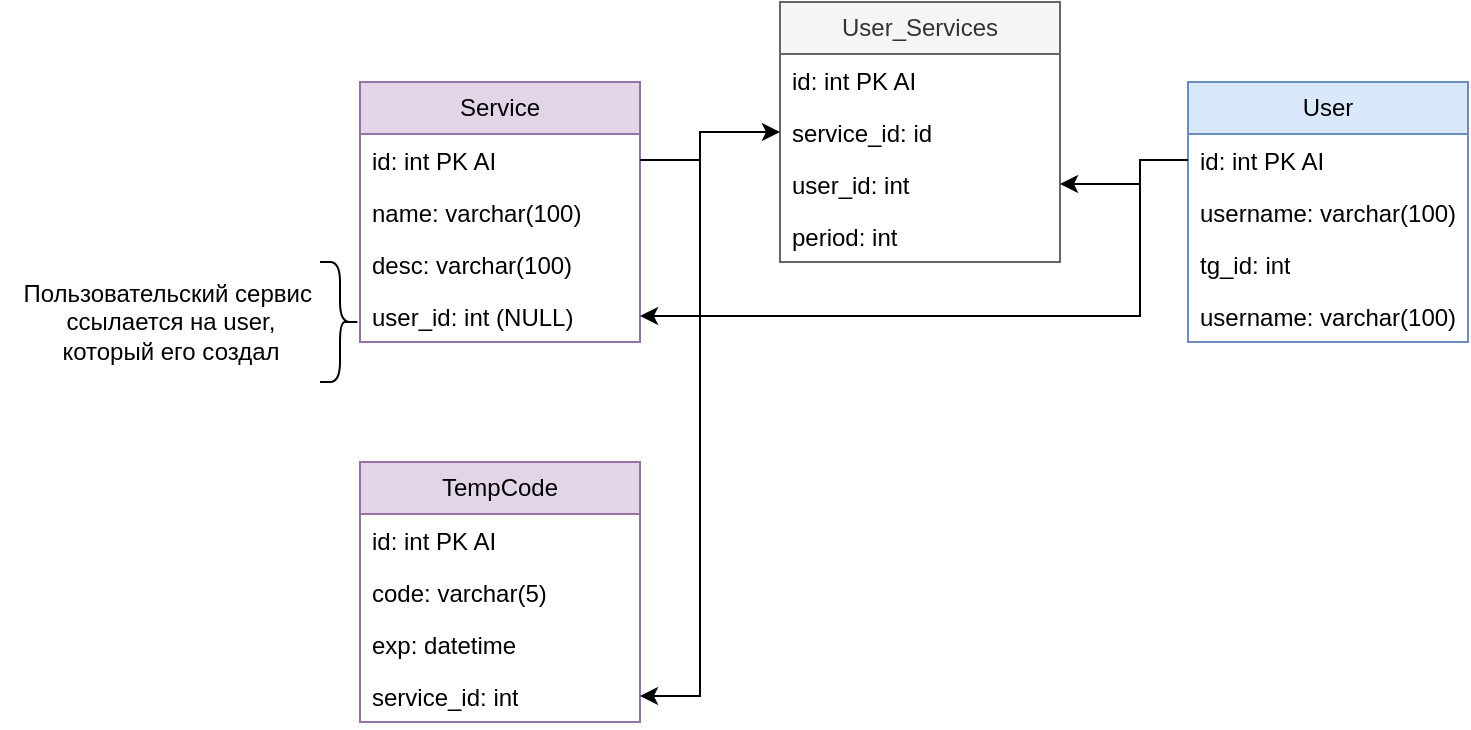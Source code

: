 <mxfile version="21.5.1" type="device">
  <diagram name="Страница 1" id="PNXU-fOgEUNji56self5">
    <mxGraphModel dx="1552" dy="486" grid="1" gridSize="10" guides="1" tooltips="1" connect="1" arrows="1" fold="1" page="1" pageScale="1" pageWidth="827" pageHeight="1169" math="0" shadow="0">
      <root>
        <mxCell id="0" />
        <mxCell id="1" parent="0" />
        <mxCell id="n_NUJyZ5mmnl74ECZZOq-1" value="Service" style="swimlane;fontStyle=0;childLayout=stackLayout;horizontal=1;startSize=26;fillColor=#e1d5e7;horizontalStack=0;resizeParent=1;resizeParentMax=0;resizeLast=0;collapsible=1;marginBottom=0;whiteSpace=wrap;html=1;strokeColor=#9673a6;" parent="1" vertex="1">
          <mxGeometry y="130" width="140" height="130" as="geometry" />
        </mxCell>
        <mxCell id="n_NUJyZ5mmnl74ECZZOq-2" value="id: int PK AI" style="text;strokeColor=none;fillColor=none;align=left;verticalAlign=top;spacingLeft=4;spacingRight=4;overflow=hidden;rotatable=0;points=[[0,0.5],[1,0.5]];portConstraint=eastwest;whiteSpace=wrap;html=1;" parent="n_NUJyZ5mmnl74ECZZOq-1" vertex="1">
          <mxGeometry y="26" width="140" height="26" as="geometry" />
        </mxCell>
        <mxCell id="n_NUJyZ5mmnl74ECZZOq-3" value="name: varchar(100)" style="text;strokeColor=none;fillColor=none;align=left;verticalAlign=top;spacingLeft=4;spacingRight=4;overflow=hidden;rotatable=0;points=[[0,0.5],[1,0.5]];portConstraint=eastwest;whiteSpace=wrap;html=1;" parent="n_NUJyZ5mmnl74ECZZOq-1" vertex="1">
          <mxGeometry y="52" width="140" height="26" as="geometry" />
        </mxCell>
        <mxCell id="n_NUJyZ5mmnl74ECZZOq-5" value="desc: varchar(100)" style="text;strokeColor=none;fillColor=none;align=left;verticalAlign=top;spacingLeft=4;spacingRight=4;overflow=hidden;rotatable=0;points=[[0,0.5],[1,0.5]];portConstraint=eastwest;whiteSpace=wrap;html=1;" parent="n_NUJyZ5mmnl74ECZZOq-1" vertex="1">
          <mxGeometry y="78" width="140" height="26" as="geometry" />
        </mxCell>
        <mxCell id="n_NUJyZ5mmnl74ECZZOq-6" value="user_id: int (NULL)" style="text;strokeColor=none;fillColor=none;align=left;verticalAlign=top;spacingLeft=4;spacingRight=4;overflow=hidden;rotatable=0;points=[[0,0.5],[1,0.5]];portConstraint=eastwest;whiteSpace=wrap;html=1;" parent="n_NUJyZ5mmnl74ECZZOq-1" vertex="1">
          <mxGeometry y="104" width="140" height="26" as="geometry" />
        </mxCell>
        <mxCell id="di73BtMwwukk9KnVjVAe-1" value="User" style="swimlane;fontStyle=0;childLayout=stackLayout;horizontal=1;startSize=26;fillColor=#dae8fc;horizontalStack=0;resizeParent=1;resizeParentMax=0;resizeLast=0;collapsible=1;marginBottom=0;whiteSpace=wrap;html=1;strokeColor=#6c8ebf;" vertex="1" parent="1">
          <mxGeometry x="414" y="130" width="140" height="130" as="geometry" />
        </mxCell>
        <mxCell id="di73BtMwwukk9KnVjVAe-2" value="id: int PK AI" style="text;strokeColor=none;fillColor=none;align=left;verticalAlign=top;spacingLeft=4;spacingRight=4;overflow=hidden;rotatable=0;points=[[0,0.5],[1,0.5]];portConstraint=eastwest;whiteSpace=wrap;html=1;" vertex="1" parent="di73BtMwwukk9KnVjVAe-1">
          <mxGeometry y="26" width="140" height="26" as="geometry" />
        </mxCell>
        <mxCell id="di73BtMwwukk9KnVjVAe-3" value="username: varchar(100)" style="text;strokeColor=none;fillColor=none;align=left;verticalAlign=top;spacingLeft=4;spacingRight=4;overflow=hidden;rotatable=0;points=[[0,0.5],[1,0.5]];portConstraint=eastwest;whiteSpace=wrap;html=1;" vertex="1" parent="di73BtMwwukk9KnVjVAe-1">
          <mxGeometry y="52" width="140" height="26" as="geometry" />
        </mxCell>
        <mxCell id="di73BtMwwukk9KnVjVAe-29" value="tg_id: int" style="text;strokeColor=none;fillColor=none;align=left;verticalAlign=top;spacingLeft=4;spacingRight=4;overflow=hidden;rotatable=0;points=[[0,0.5],[1,0.5]];portConstraint=eastwest;whiteSpace=wrap;html=1;" vertex="1" parent="di73BtMwwukk9KnVjVAe-1">
          <mxGeometry y="78" width="140" height="26" as="geometry" />
        </mxCell>
        <mxCell id="di73BtMwwukk9KnVjVAe-30" value="username: varchar(100)" style="text;strokeColor=none;fillColor=none;align=left;verticalAlign=top;spacingLeft=4;spacingRight=4;overflow=hidden;rotatable=0;points=[[0,0.5],[1,0.5]];portConstraint=eastwest;whiteSpace=wrap;html=1;" vertex="1" parent="di73BtMwwukk9KnVjVAe-1">
          <mxGeometry y="104" width="140" height="26" as="geometry" />
        </mxCell>
        <mxCell id="di73BtMwwukk9KnVjVAe-7" value="User_Services" style="swimlane;fontStyle=0;childLayout=stackLayout;horizontal=1;startSize=26;fillColor=#f5f5f5;horizontalStack=0;resizeParent=1;resizeParentMax=0;resizeLast=0;collapsible=1;marginBottom=0;whiteSpace=wrap;html=1;fontColor=#333333;strokeColor=#666666;" vertex="1" parent="1">
          <mxGeometry x="210" y="90" width="140" height="130" as="geometry" />
        </mxCell>
        <mxCell id="di73BtMwwukk9KnVjVAe-8" value="id: int PK AI" style="text;strokeColor=none;fillColor=none;align=left;verticalAlign=top;spacingLeft=4;spacingRight=4;overflow=hidden;rotatable=0;points=[[0,0.5],[1,0.5]];portConstraint=eastwest;whiteSpace=wrap;html=1;" vertex="1" parent="di73BtMwwukk9KnVjVAe-7">
          <mxGeometry y="26" width="140" height="26" as="geometry" />
        </mxCell>
        <mxCell id="di73BtMwwukk9KnVjVAe-9" value="service_id: id" style="text;strokeColor=none;fillColor=none;align=left;verticalAlign=top;spacingLeft=4;spacingRight=4;overflow=hidden;rotatable=0;points=[[0,0.5],[1,0.5]];portConstraint=eastwest;whiteSpace=wrap;html=1;" vertex="1" parent="di73BtMwwukk9KnVjVAe-7">
          <mxGeometry y="52" width="140" height="26" as="geometry" />
        </mxCell>
        <mxCell id="di73BtMwwukk9KnVjVAe-11" value="user_id: int" style="text;strokeColor=none;fillColor=none;align=left;verticalAlign=top;spacingLeft=4;spacingRight=4;overflow=hidden;rotatable=0;points=[[0,0.5],[1,0.5]];portConstraint=eastwest;whiteSpace=wrap;html=1;" vertex="1" parent="di73BtMwwukk9KnVjVAe-7">
          <mxGeometry y="78" width="140" height="26" as="geometry" />
        </mxCell>
        <mxCell id="di73BtMwwukk9KnVjVAe-33" value="period: int" style="text;strokeColor=none;fillColor=none;align=left;verticalAlign=top;spacingLeft=4;spacingRight=4;overflow=hidden;rotatable=0;points=[[0,0.5],[1,0.5]];portConstraint=eastwest;whiteSpace=wrap;html=1;" vertex="1" parent="di73BtMwwukk9KnVjVAe-7">
          <mxGeometry y="104" width="140" height="26" as="geometry" />
        </mxCell>
        <mxCell id="di73BtMwwukk9KnVjVAe-12" style="edgeStyle=orthogonalEdgeStyle;rounded=0;orthogonalLoop=1;jettySize=auto;html=1;exitX=0;exitY=0.5;exitDx=0;exitDy=0;entryX=1;entryY=0.5;entryDx=0;entryDy=0;" edge="1" parent="1" source="di73BtMwwukk9KnVjVAe-2" target="di73BtMwwukk9KnVjVAe-11">
          <mxGeometry relative="1" as="geometry">
            <Array as="points">
              <mxPoint x="390" y="169" />
              <mxPoint x="390" y="181" />
            </Array>
          </mxGeometry>
        </mxCell>
        <mxCell id="di73BtMwwukk9KnVjVAe-14" style="edgeStyle=orthogonalEdgeStyle;rounded=0;orthogonalLoop=1;jettySize=auto;html=1;exitX=1;exitY=0.5;exitDx=0;exitDy=0;entryX=0;entryY=0.5;entryDx=0;entryDy=0;" edge="1" parent="1" source="n_NUJyZ5mmnl74ECZZOq-2" target="di73BtMwwukk9KnVjVAe-9">
          <mxGeometry relative="1" as="geometry">
            <Array as="points">
              <mxPoint x="170" y="169" />
              <mxPoint x="170" y="155" />
            </Array>
          </mxGeometry>
        </mxCell>
        <mxCell id="di73BtMwwukk9KnVjVAe-15" style="edgeStyle=orthogonalEdgeStyle;rounded=0;orthogonalLoop=1;jettySize=auto;html=1;exitX=0;exitY=0.5;exitDx=0;exitDy=0;entryX=1;entryY=0.5;entryDx=0;entryDy=0;" edge="1" parent="1" source="di73BtMwwukk9KnVjVAe-2" target="n_NUJyZ5mmnl74ECZZOq-6">
          <mxGeometry relative="1" as="geometry">
            <Array as="points">
              <mxPoint x="390" y="169" />
              <mxPoint x="390" y="247" />
            </Array>
          </mxGeometry>
        </mxCell>
        <mxCell id="di73BtMwwukk9KnVjVAe-16" value="Пользовательский сервис&amp;nbsp;&lt;br&gt;ссылается на user, &lt;br&gt;который его создал" style="text;html=1;align=center;verticalAlign=middle;resizable=0;points=[];autosize=1;strokeColor=none;fillColor=none;" vertex="1" parent="1">
          <mxGeometry x="-180" y="220" width="170" height="60" as="geometry" />
        </mxCell>
        <mxCell id="di73BtMwwukk9KnVjVAe-18" value="" style="shape=curlyBracket;whiteSpace=wrap;html=1;rounded=1;flipH=1;labelPosition=right;verticalLabelPosition=middle;align=left;verticalAlign=middle;" vertex="1" parent="1">
          <mxGeometry x="-20" y="220" width="20" height="60" as="geometry" />
        </mxCell>
        <mxCell id="di73BtMwwukk9KnVjVAe-19" value="TempCode" style="swimlane;fontStyle=0;childLayout=stackLayout;horizontal=1;startSize=26;fillColor=#e1d5e7;horizontalStack=0;resizeParent=1;resizeParentMax=0;resizeLast=0;collapsible=1;marginBottom=0;whiteSpace=wrap;html=1;strokeColor=#9673a6;" vertex="1" parent="1">
          <mxGeometry y="320" width="140" height="130" as="geometry" />
        </mxCell>
        <mxCell id="di73BtMwwukk9KnVjVAe-20" value="id: int PK AI" style="text;strokeColor=none;fillColor=none;align=left;verticalAlign=top;spacingLeft=4;spacingRight=4;overflow=hidden;rotatable=0;points=[[0,0.5],[1,0.5]];portConstraint=eastwest;whiteSpace=wrap;html=1;" vertex="1" parent="di73BtMwwukk9KnVjVAe-19">
          <mxGeometry y="26" width="140" height="26" as="geometry" />
        </mxCell>
        <mxCell id="di73BtMwwukk9KnVjVAe-21" value="code: varchar(5)" style="text;strokeColor=none;fillColor=none;align=left;verticalAlign=top;spacingLeft=4;spacingRight=4;overflow=hidden;rotatable=0;points=[[0,0.5],[1,0.5]];portConstraint=eastwest;whiteSpace=wrap;html=1;" vertex="1" parent="di73BtMwwukk9KnVjVAe-19">
          <mxGeometry y="52" width="140" height="26" as="geometry" />
        </mxCell>
        <mxCell id="di73BtMwwukk9KnVjVAe-22" value="exp: datetime" style="text;strokeColor=none;fillColor=none;align=left;verticalAlign=top;spacingLeft=4;spacingRight=4;overflow=hidden;rotatable=0;points=[[0,0.5],[1,0.5]];portConstraint=eastwest;whiteSpace=wrap;html=1;" vertex="1" parent="di73BtMwwukk9KnVjVAe-19">
          <mxGeometry y="78" width="140" height="26" as="geometry" />
        </mxCell>
        <mxCell id="di73BtMwwukk9KnVjVAe-23" value="service_id: int" style="text;strokeColor=none;fillColor=none;align=left;verticalAlign=top;spacingLeft=4;spacingRight=4;overflow=hidden;rotatable=0;points=[[0,0.5],[1,0.5]];portConstraint=eastwest;whiteSpace=wrap;html=1;" vertex="1" parent="di73BtMwwukk9KnVjVAe-19">
          <mxGeometry y="104" width="140" height="26" as="geometry" />
        </mxCell>
        <mxCell id="di73BtMwwukk9KnVjVAe-31" style="edgeStyle=orthogonalEdgeStyle;rounded=0;orthogonalLoop=1;jettySize=auto;html=1;exitX=1;exitY=0.5;exitDx=0;exitDy=0;entryX=1;entryY=0.5;entryDx=0;entryDy=0;" edge="1" parent="1" source="n_NUJyZ5mmnl74ECZZOq-2" target="di73BtMwwukk9KnVjVAe-23">
          <mxGeometry relative="1" as="geometry">
            <Array as="points">
              <mxPoint x="170" y="169" />
              <mxPoint x="170" y="437" />
            </Array>
          </mxGeometry>
        </mxCell>
      </root>
    </mxGraphModel>
  </diagram>
</mxfile>
